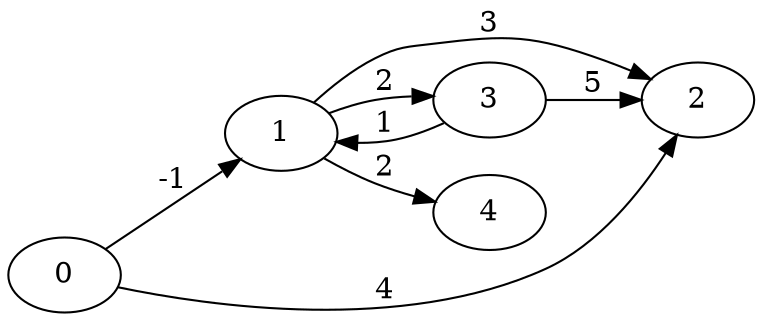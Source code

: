 digraph G {
 rankdir=LR;
 0 [label="0"];
 1 [label="1"];
 2 [label="2"];
 3 [label="3"];
 0 -> 1 [label="-1"];
 0 -> 2 [label="4"];
 1 -> 2 [label="3"];
 1 -> 3 [label="2"];
 1 -> 4 [label="2"];
 3 -> 2 [label="5"];
 3 -> 1 [label="1"];
}
